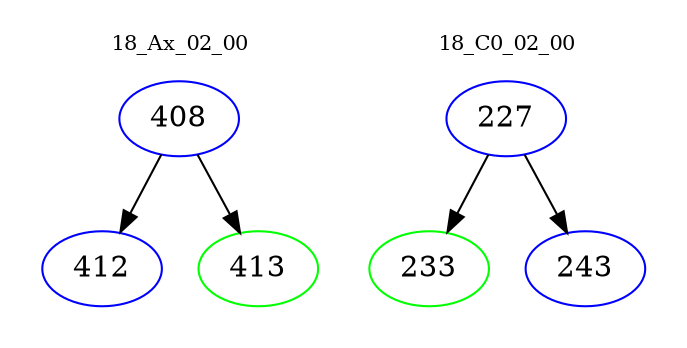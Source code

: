 digraph{
subgraph cluster_0 {
color = white
label = "18_Ax_02_00";
fontsize=10;
T0_408 [label="408", color="blue"]
T0_408 -> T0_412 [color="black"]
T0_412 [label="412", color="blue"]
T0_408 -> T0_413 [color="black"]
T0_413 [label="413", color="green"]
}
subgraph cluster_1 {
color = white
label = "18_C0_02_00";
fontsize=10;
T1_227 [label="227", color="blue"]
T1_227 -> T1_233 [color="black"]
T1_233 [label="233", color="green"]
T1_227 -> T1_243 [color="black"]
T1_243 [label="243", color="blue"]
}
}
